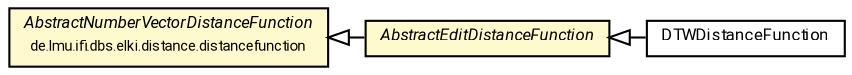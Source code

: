 #!/usr/local/bin/dot
#
# Class diagram 
# Generated by UMLGraph version R5_7_2-60-g0e99a6 (http://www.spinellis.gr/umlgraph/)
#

digraph G {
	graph [fontnames="svg"]
	edge [fontname="Roboto",fontsize=7,labelfontname="Roboto",labelfontsize=7,color="black"];
	node [fontname="Roboto",fontcolor="black",fontsize=8,shape=plaintext,margin=0,width=0,height=0];
	nodesep=0.15;
	ranksep=0.25;
	rankdir=LR;
	// de.lmu.ifi.dbs.elki.distance.distancefunction.AbstractNumberVectorDistanceFunction
	c1027126 [label=<<table title="de.lmu.ifi.dbs.elki.distance.distancefunction.AbstractNumberVectorDistanceFunction" border="0" cellborder="1" cellspacing="0" cellpadding="2" bgcolor="LemonChiffon" href="../AbstractNumberVectorDistanceFunction.html" target="_parent">
		<tr><td><table border="0" cellspacing="0" cellpadding="1">
		<tr><td align="center" balign="center"> <font face="Roboto"><i>AbstractNumberVectorDistanceFunction</i></font> </td></tr>
		<tr><td align="center" balign="center"> <font face="Roboto" point-size="7.0">de.lmu.ifi.dbs.elki.distance.distancefunction</font> </td></tr>
		</table></td></tr>
		</table>>, URL="../AbstractNumberVectorDistanceFunction.html"];
	// de.lmu.ifi.dbs.elki.distance.distancefunction.timeseries.AbstractEditDistanceFunction
	c1027151 [label=<<table title="de.lmu.ifi.dbs.elki.distance.distancefunction.timeseries.AbstractEditDistanceFunction" border="0" cellborder="1" cellspacing="0" cellpadding="2" bgcolor="lemonChiffon" href="AbstractEditDistanceFunction.html" target="_parent">
		<tr><td><table border="0" cellspacing="0" cellpadding="1">
		<tr><td align="center" balign="center"> <font face="Roboto"><i>AbstractEditDistanceFunction</i></font> </td></tr>
		</table></td></tr>
		</table>>, URL="AbstractEditDistanceFunction.html"];
	// de.lmu.ifi.dbs.elki.distance.distancefunction.timeseries.DTWDistanceFunction
	c1027156 [label=<<table title="de.lmu.ifi.dbs.elki.distance.distancefunction.timeseries.DTWDistanceFunction" border="0" cellborder="1" cellspacing="0" cellpadding="2" href="DTWDistanceFunction.html" target="_parent">
		<tr><td><table border="0" cellspacing="0" cellpadding="1">
		<tr><td align="center" balign="center"> <font face="Roboto">DTWDistanceFunction</font> </td></tr>
		</table></td></tr>
		</table>>, URL="DTWDistanceFunction.html"];
	// de.lmu.ifi.dbs.elki.distance.distancefunction.timeseries.AbstractEditDistanceFunction extends de.lmu.ifi.dbs.elki.distance.distancefunction.AbstractNumberVectorDistanceFunction
	c1027126 -> c1027151 [arrowtail=empty,dir=back,weight=10];
	// de.lmu.ifi.dbs.elki.distance.distancefunction.timeseries.DTWDistanceFunction extends de.lmu.ifi.dbs.elki.distance.distancefunction.timeseries.AbstractEditDistanceFunction
	c1027151 -> c1027156 [arrowtail=empty,dir=back,weight=10];
}

